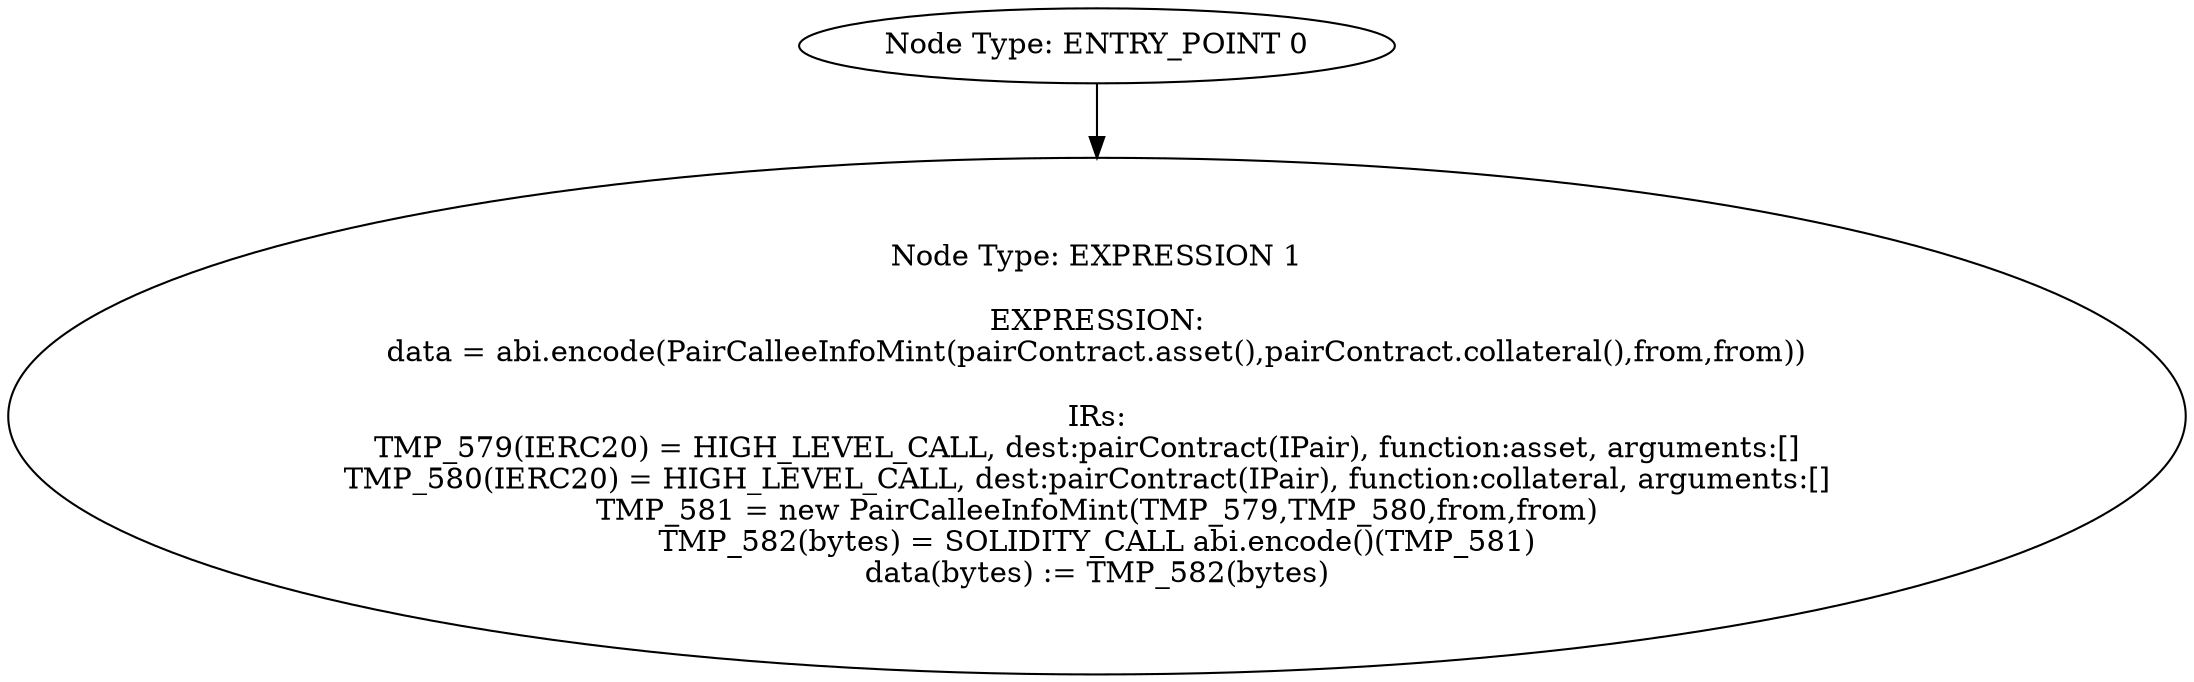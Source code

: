 digraph{
0[label="Node Type: ENTRY_POINT 0
"];
0->1;
1[label="Node Type: EXPRESSION 1

EXPRESSION:
data = abi.encode(PairCalleeInfoMint(pairContract.asset(),pairContract.collateral(),from,from))

IRs:
TMP_579(IERC20) = HIGH_LEVEL_CALL, dest:pairContract(IPair), function:asset, arguments:[]  
TMP_580(IERC20) = HIGH_LEVEL_CALL, dest:pairContract(IPair), function:collateral, arguments:[]  
TMP_581 = new PairCalleeInfoMint(TMP_579,TMP_580,from,from)
TMP_582(bytes) = SOLIDITY_CALL abi.encode()(TMP_581)
data(bytes) := TMP_582(bytes)"];
}
